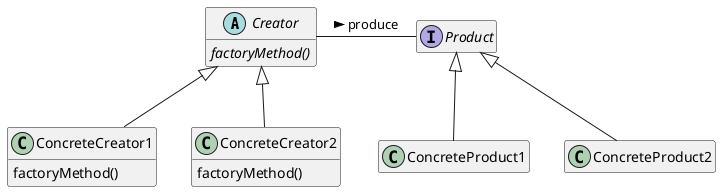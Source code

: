 @startuml FactoryMethodPattern
hide empty members

abstract class Creator{
    {abstract}factoryMethod()
}

class ConcreteCreator1{
    factoryMethod()
}

class ConcreteCreator2{
    factoryMethod()
}

interface Product{
}

class ConcreteProduct1{
}

class ConcreteProduct2{
}

Creator <|-- ConcreteCreator1
Creator <|-- ConcreteCreator2
Product <|-- ConcreteProduct1
Product <|-- ConcreteProduct2

Creator - Product : > produce 
@enduml